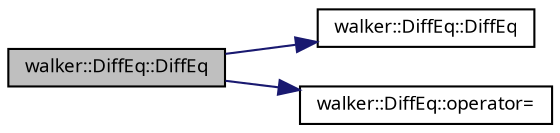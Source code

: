 digraph "walker::DiffEq::DiffEq"
{
 // INTERACTIVE_SVG=YES
  bgcolor="transparent";
  edge [fontname="sans-serif",fontsize="9",labelfontname="sans-serif",labelfontsize="9"];
  node [fontname="sans-serif",fontsize="9",shape=record];
  rankdir="LR";
  Node1 [label="walker::DiffEq::DiffEq",height=0.2,width=0.4,color="black", fillcolor="grey75", style="filled", fontcolor="black"];
  Node1 -> Node2 [color="midnightblue",fontsize="9",style="solid",fontname="sans-serif"];
  Node2 [label="walker::DiffEq::DiffEq",height=0.2,width=0.4,color="black",URL="$classwalker_1_1_diff_eq.html#aa1217cf90134eefc60159315a84e54dd",tooltip="Constructor taking an object modeling Concept. "];
  Node1 -> Node3 [color="midnightblue",fontsize="9",style="solid",fontname="sans-serif"];
  Node3 [label="walker::DiffEq::operator=",height=0.2,width=0.4,color="black",URL="$classwalker_1_1_diff_eq.html#a6bf6d6fcd7ebe292a04d7824d8a8c719",tooltip="Copy assignment. "];
}
